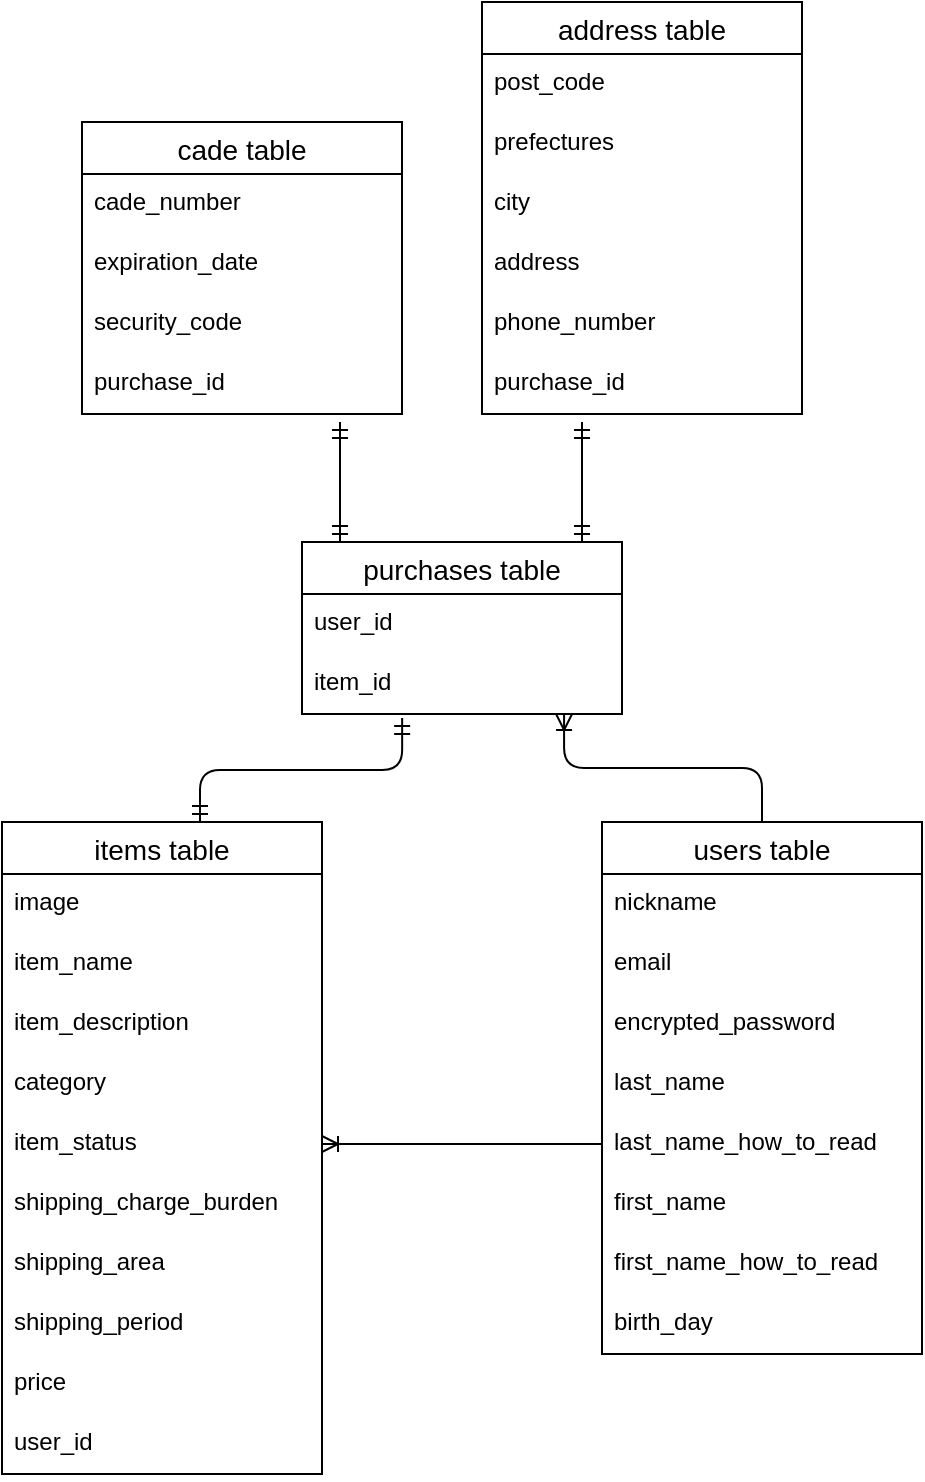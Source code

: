 <mxfile>
    <diagram id="NwWQ_m3tCYuYcGS7TPQx" name="ページ1">
        <mxGraphModel dx="1336" dy="1032" grid="1" gridSize="10" guides="1" tooltips="1" connect="1" arrows="1" fold="1" page="1" pageScale="1" pageWidth="827" pageHeight="1169" math="0" shadow="0">
            <root>
                <mxCell id="0"/>
                <mxCell id="1" parent="0"/>
                <mxCell id="OBZA6osav7crnBH1Awcp-1" value="users table" style="swimlane;fontStyle=0;childLayout=stackLayout;horizontal=1;startSize=26;horizontalStack=0;resizeParent=1;resizeParentMax=0;resizeLast=0;collapsible=1;marginBottom=0;align=center;fontSize=14;" parent="1" vertex="1">
                    <mxGeometry x="484" y="530" width="160" height="266" as="geometry"/>
                </mxCell>
                <mxCell id="OBZA6osav7crnBH1Awcp-2" value="nickname" style="text;strokeColor=none;fillColor=none;spacingLeft=4;spacingRight=4;overflow=hidden;rotatable=0;points=[[0,0.5],[1,0.5]];portConstraint=eastwest;fontSize=12;" parent="OBZA6osav7crnBH1Awcp-1" vertex="1">
                    <mxGeometry y="26" width="160" height="30" as="geometry"/>
                </mxCell>
                <mxCell id="OBZA6osav7crnBH1Awcp-3" value="email" style="text;strokeColor=none;fillColor=none;spacingLeft=4;spacingRight=4;overflow=hidden;rotatable=0;points=[[0,0.5],[1,0.5]];portConstraint=eastwest;fontSize=12;" parent="OBZA6osav7crnBH1Awcp-1" vertex="1">
                    <mxGeometry y="56" width="160" height="30" as="geometry"/>
                </mxCell>
                <mxCell id="OBZA6osav7crnBH1Awcp-4" value="encrypted_password" style="text;strokeColor=none;fillColor=none;spacingLeft=4;spacingRight=4;overflow=hidden;rotatable=0;points=[[0,0.5],[1,0.5]];portConstraint=eastwest;fontSize=12;" parent="OBZA6osav7crnBH1Awcp-1" vertex="1">
                    <mxGeometry y="86" width="160" height="30" as="geometry"/>
                </mxCell>
                <mxCell id="OBZA6osav7crnBH1Awcp-9" value="last_name" style="text;strokeColor=none;fillColor=none;spacingLeft=4;spacingRight=4;overflow=hidden;rotatable=0;points=[[0,0.5],[1,0.5]];portConstraint=eastwest;fontSize=12;" parent="OBZA6osav7crnBH1Awcp-1" vertex="1">
                    <mxGeometry y="116" width="160" height="30" as="geometry"/>
                </mxCell>
                <mxCell id="OBZA6osav7crnBH1Awcp-10" value="last_name_how_to_read" style="text;strokeColor=none;fillColor=none;spacingLeft=4;spacingRight=4;overflow=hidden;rotatable=0;points=[[0,0.5],[1,0.5]];portConstraint=eastwest;fontSize=12;" parent="OBZA6osav7crnBH1Awcp-1" vertex="1">
                    <mxGeometry y="146" width="160" height="30" as="geometry"/>
                </mxCell>
                <mxCell id="OBZA6osav7crnBH1Awcp-13" value="first_name" style="text;strokeColor=none;fillColor=none;spacingLeft=4;spacingRight=4;overflow=hidden;rotatable=0;points=[[0,0.5],[1,0.5]];portConstraint=eastwest;fontSize=12;" parent="OBZA6osav7crnBH1Awcp-1" vertex="1">
                    <mxGeometry y="176" width="160" height="30" as="geometry"/>
                </mxCell>
                <mxCell id="OBZA6osav7crnBH1Awcp-14" value="first_name_how_to_read" style="text;strokeColor=none;fillColor=none;spacingLeft=4;spacingRight=4;overflow=hidden;rotatable=0;points=[[0,0.5],[1,0.5]];portConstraint=eastwest;fontSize=12;" parent="OBZA6osav7crnBH1Awcp-1" vertex="1">
                    <mxGeometry y="206" width="160" height="30" as="geometry"/>
                </mxCell>
                <mxCell id="OBZA6osav7crnBH1Awcp-37" value="birth_day" style="text;strokeColor=none;fillColor=none;spacingLeft=4;spacingRight=4;overflow=hidden;rotatable=0;points=[[0,0.5],[1,0.5]];portConstraint=eastwest;fontSize=12;" parent="OBZA6osav7crnBH1Awcp-1" vertex="1">
                    <mxGeometry y="236" width="160" height="30" as="geometry"/>
                </mxCell>
                <mxCell id="OBZA6osav7crnBH1Awcp-17" value="items table" style="swimlane;fontStyle=0;childLayout=stackLayout;horizontal=1;startSize=26;horizontalStack=0;resizeParent=1;resizeParentMax=0;resizeLast=0;collapsible=1;marginBottom=0;align=center;fontSize=14;" parent="1" vertex="1">
                    <mxGeometry x="184" y="530" width="160" height="326" as="geometry"/>
                </mxCell>
                <mxCell id="OBZA6osav7crnBH1Awcp-18" value="image" style="text;strokeColor=none;fillColor=none;spacingLeft=4;spacingRight=4;overflow=hidden;rotatable=0;points=[[0,0.5],[1,0.5]];portConstraint=eastwest;fontSize=12;" parent="OBZA6osav7crnBH1Awcp-17" vertex="1">
                    <mxGeometry y="26" width="160" height="30" as="geometry"/>
                </mxCell>
                <mxCell id="OBZA6osav7crnBH1Awcp-19" value="item_name" style="text;strokeColor=none;fillColor=none;spacingLeft=4;spacingRight=4;overflow=hidden;rotatable=0;points=[[0,0.5],[1,0.5]];portConstraint=eastwest;fontSize=12;" parent="OBZA6osav7crnBH1Awcp-17" vertex="1">
                    <mxGeometry y="56" width="160" height="30" as="geometry"/>
                </mxCell>
                <mxCell id="OBZA6osav7crnBH1Awcp-20" value="item_description" style="text;strokeColor=none;fillColor=none;spacingLeft=4;spacingRight=4;overflow=hidden;rotatable=0;points=[[0,0.5],[1,0.5]];portConstraint=eastwest;fontSize=12;" parent="OBZA6osav7crnBH1Awcp-17" vertex="1">
                    <mxGeometry y="86" width="160" height="30" as="geometry"/>
                </mxCell>
                <mxCell id="OBZA6osav7crnBH1Awcp-21" value="category" style="text;strokeColor=none;fillColor=none;spacingLeft=4;spacingRight=4;overflow=hidden;rotatable=0;points=[[0,0.5],[1,0.5]];portConstraint=eastwest;fontSize=12;" parent="OBZA6osav7crnBH1Awcp-17" vertex="1">
                    <mxGeometry y="116" width="160" height="30" as="geometry"/>
                </mxCell>
                <mxCell id="OBZA6osav7crnBH1Awcp-23" value="item_status" style="text;strokeColor=none;fillColor=none;spacingLeft=4;spacingRight=4;overflow=hidden;rotatable=0;points=[[0,0.5],[1,0.5]];portConstraint=eastwest;fontSize=12;" parent="OBZA6osav7crnBH1Awcp-17" vertex="1">
                    <mxGeometry y="146" width="160" height="30" as="geometry"/>
                </mxCell>
                <mxCell id="OBZA6osav7crnBH1Awcp-22" value="shipping_charge_burden" style="text;strokeColor=none;fillColor=none;spacingLeft=4;spacingRight=4;overflow=hidden;rotatable=0;points=[[0,0.5],[1,0.5]];portConstraint=eastwest;fontSize=12;" parent="OBZA6osav7crnBH1Awcp-17" vertex="1">
                    <mxGeometry y="176" width="160" height="30" as="geometry"/>
                </mxCell>
                <mxCell id="OBZA6osav7crnBH1Awcp-24" value="shipping_area" style="text;strokeColor=none;fillColor=none;spacingLeft=4;spacingRight=4;overflow=hidden;rotatable=0;points=[[0,0.5],[1,0.5]];portConstraint=eastwest;fontSize=12;" parent="OBZA6osav7crnBH1Awcp-17" vertex="1">
                    <mxGeometry y="206" width="160" height="30" as="geometry"/>
                </mxCell>
                <mxCell id="OBZA6osav7crnBH1Awcp-25" value="shipping_period" style="text;strokeColor=none;fillColor=none;spacingLeft=4;spacingRight=4;overflow=hidden;rotatable=0;points=[[0,0.5],[1,0.5]];portConstraint=eastwest;fontSize=12;" parent="OBZA6osav7crnBH1Awcp-17" vertex="1">
                    <mxGeometry y="236" width="160" height="30" as="geometry"/>
                </mxCell>
                <mxCell id="OBZA6osav7crnBH1Awcp-26" value="price" style="text;strokeColor=none;fillColor=none;spacingLeft=4;spacingRight=4;overflow=hidden;rotatable=0;points=[[0,0.5],[1,0.5]];portConstraint=eastwest;fontSize=12;" parent="OBZA6osav7crnBH1Awcp-17" vertex="1">
                    <mxGeometry y="266" width="160" height="30" as="geometry"/>
                </mxCell>
                <mxCell id="OBZA6osav7crnBH1Awcp-27" value="user_id" style="text;strokeColor=none;fillColor=none;spacingLeft=4;spacingRight=4;overflow=hidden;rotatable=0;points=[[0,0.5],[1,0.5]];portConstraint=eastwest;fontSize=12;" parent="OBZA6osav7crnBH1Awcp-17" vertex="1">
                    <mxGeometry y="296" width="160" height="30" as="geometry"/>
                </mxCell>
                <mxCell id="OBZA6osav7crnBH1Awcp-29" value="address table" style="swimlane;fontStyle=0;childLayout=stackLayout;horizontal=1;startSize=26;horizontalStack=0;resizeParent=1;resizeParentMax=0;resizeLast=0;collapsible=1;marginBottom=0;align=center;fontSize=14;" parent="1" vertex="1">
                    <mxGeometry x="424" y="120" width="160" height="206" as="geometry"/>
                </mxCell>
                <mxCell id="OBZA6osav7crnBH1Awcp-43" value="post_code" style="text;strokeColor=none;fillColor=none;spacingLeft=4;spacingRight=4;overflow=hidden;rotatable=0;points=[[0,0.5],[1,0.5]];portConstraint=eastwest;fontSize=12;" parent="OBZA6osav7crnBH1Awcp-29" vertex="1">
                    <mxGeometry y="26" width="160" height="30" as="geometry"/>
                </mxCell>
                <mxCell id="OBZA6osav7crnBH1Awcp-44" value="prefectures" style="text;strokeColor=none;fillColor=none;spacingLeft=4;spacingRight=4;overflow=hidden;rotatable=0;points=[[0,0.5],[1,0.5]];portConstraint=eastwest;fontSize=12;" parent="OBZA6osav7crnBH1Awcp-29" vertex="1">
                    <mxGeometry y="56" width="160" height="30" as="geometry"/>
                </mxCell>
                <mxCell id="OBZA6osav7crnBH1Awcp-39" value="city" style="text;strokeColor=none;fillColor=none;spacingLeft=4;spacingRight=4;overflow=hidden;rotatable=0;points=[[0,0.5],[1,0.5]];portConstraint=eastwest;fontSize=12;" parent="OBZA6osav7crnBH1Awcp-29" vertex="1">
                    <mxGeometry y="86" width="160" height="30" as="geometry"/>
                </mxCell>
                <mxCell id="OBZA6osav7crnBH1Awcp-40" value="address" style="text;strokeColor=none;fillColor=none;spacingLeft=4;spacingRight=4;overflow=hidden;rotatable=0;points=[[0,0.5],[1,0.5]];portConstraint=eastwest;fontSize=12;" parent="OBZA6osav7crnBH1Awcp-29" vertex="1">
                    <mxGeometry y="116" width="160" height="30" as="geometry"/>
                </mxCell>
                <mxCell id="2" value="phone_number" style="text;strokeColor=none;fillColor=none;spacingLeft=4;spacingRight=4;overflow=hidden;rotatable=0;points=[[0,0.5],[1,0.5]];portConstraint=eastwest;fontSize=12;" parent="OBZA6osav7crnBH1Awcp-29" vertex="1">
                    <mxGeometry y="146" width="160" height="30" as="geometry"/>
                </mxCell>
                <mxCell id="OBZA6osav7crnBH1Awcp-42" value="purchase_id" style="text;strokeColor=none;fillColor=none;spacingLeft=4;spacingRight=4;overflow=hidden;rotatable=0;points=[[0,0.5],[1,0.5]];portConstraint=eastwest;fontSize=12;" parent="OBZA6osav7crnBH1Awcp-29" vertex="1">
                    <mxGeometry y="176" width="160" height="30" as="geometry"/>
                </mxCell>
                <mxCell id="3" value="cade table" style="swimlane;fontStyle=0;childLayout=stackLayout;horizontal=1;startSize=26;horizontalStack=0;resizeParent=1;resizeParentMax=0;resizeLast=0;collapsible=1;marginBottom=0;align=center;fontSize=14;" vertex="1" parent="1">
                    <mxGeometry x="224" y="180" width="160" height="146" as="geometry"/>
                </mxCell>
                <mxCell id="4" value="cade_number" style="text;strokeColor=none;fillColor=none;spacingLeft=4;spacingRight=4;overflow=hidden;rotatable=0;points=[[0,0.5],[1,0.5]];portConstraint=eastwest;fontSize=12;" vertex="1" parent="3">
                    <mxGeometry y="26" width="160" height="30" as="geometry"/>
                </mxCell>
                <mxCell id="5" value="expiration_date" style="text;strokeColor=none;fillColor=none;spacingLeft=4;spacingRight=4;overflow=hidden;rotatable=0;points=[[0,0.5],[1,0.5]];portConstraint=eastwest;fontSize=12;" vertex="1" parent="3">
                    <mxGeometry y="56" width="160" height="30" as="geometry"/>
                </mxCell>
                <mxCell id="6" value="security_code" style="text;strokeColor=none;fillColor=none;spacingLeft=4;spacingRight=4;overflow=hidden;rotatable=0;points=[[0,0.5],[1,0.5]];portConstraint=eastwest;fontSize=12;" vertex="1" parent="3">
                    <mxGeometry y="86" width="160" height="30" as="geometry"/>
                </mxCell>
                <mxCell id="9" value="purchase_id" style="text;strokeColor=none;fillColor=none;spacingLeft=4;spacingRight=4;overflow=hidden;rotatable=0;points=[[0,0.5],[1,0.5]];portConstraint=eastwest;fontSize=12;" vertex="1" parent="3">
                    <mxGeometry y="116" width="160" height="30" as="geometry"/>
                </mxCell>
                <mxCell id="10" value="purchases table" style="swimlane;fontStyle=0;childLayout=stackLayout;horizontal=1;startSize=26;horizontalStack=0;resizeParent=1;resizeParentMax=0;resizeLast=0;collapsible=1;marginBottom=0;align=center;fontSize=14;" vertex="1" parent="1">
                    <mxGeometry x="334" y="390" width="160" height="86" as="geometry"/>
                </mxCell>
                <mxCell id="11" value="user_id" style="text;strokeColor=none;fillColor=none;spacingLeft=4;spacingRight=4;overflow=hidden;rotatable=0;points=[[0,0.5],[1,0.5]];portConstraint=eastwest;fontSize=12;" vertex="1" parent="10">
                    <mxGeometry y="26" width="160" height="30" as="geometry"/>
                </mxCell>
                <mxCell id="12" value="item_id" style="text;strokeColor=none;fillColor=none;spacingLeft=4;spacingRight=4;overflow=hidden;rotatable=0;points=[[0,0.5],[1,0.5]];portConstraint=eastwest;fontSize=12;" vertex="1" parent="10">
                    <mxGeometry y="56" width="160" height="30" as="geometry"/>
                </mxCell>
                <mxCell id="24" value="" style="fontSize=12;html=1;endArrow=ERoneToMany;exitX=0;exitY=0.5;exitDx=0;exitDy=0;entryX=1;entryY=0.5;entryDx=0;entryDy=0;" edge="1" parent="1" source="OBZA6osav7crnBH1Awcp-10" target="OBZA6osav7crnBH1Awcp-23">
                    <mxGeometry width="100" height="100" relative="1" as="geometry">
                        <mxPoint x="364" y="704" as="sourcePoint"/>
                        <mxPoint x="364" y="604" as="targetPoint"/>
                    </mxGeometry>
                </mxCell>
                <mxCell id="25" value="" style="edgeStyle=elbowEdgeStyle;fontSize=12;html=1;endArrow=ERoneToMany;elbow=vertical;exitX=0.5;exitY=0;exitDx=0;exitDy=0;entryX=0.819;entryY=1;entryDx=0;entryDy=0;entryPerimeter=0;" edge="1" parent="1" source="OBZA6osav7crnBH1Awcp-1" target="12">
                    <mxGeometry width="100" height="100" relative="1" as="geometry">
                        <mxPoint x="534" y="500" as="sourcePoint"/>
                        <mxPoint x="464" y="470" as="targetPoint"/>
                    </mxGeometry>
                </mxCell>
                <mxCell id="26" value="" style="edgeStyle=elbowEdgeStyle;fontSize=12;html=1;endArrow=ERmandOne;startArrow=ERmandOne;elbow=vertical;entryX=0.313;entryY=1.067;entryDx=0;entryDy=0;entryPerimeter=0;" edge="1" parent="1" target="12">
                    <mxGeometry width="100" height="100" relative="1" as="geometry">
                        <mxPoint x="283" y="530" as="sourcePoint"/>
                        <mxPoint x="394" y="410" as="targetPoint"/>
                    </mxGeometry>
                </mxCell>
                <mxCell id="27" value="" style="fontSize=12;html=1;endArrow=ERmandOne;startArrow=ERmandOne;" edge="1" parent="1">
                    <mxGeometry width="100" height="100" relative="1" as="geometry">
                        <mxPoint x="353" y="390" as="sourcePoint"/>
                        <mxPoint x="353" y="330" as="targetPoint"/>
                    </mxGeometry>
                </mxCell>
                <mxCell id="28" value="" style="fontSize=12;html=1;endArrow=ERmandOne;startArrow=ERmandOne;" edge="1" parent="1">
                    <mxGeometry width="100" height="100" relative="1" as="geometry">
                        <mxPoint x="474" y="390" as="sourcePoint"/>
                        <mxPoint x="474" y="330" as="targetPoint"/>
                    </mxGeometry>
                </mxCell>
            </root>
        </mxGraphModel>
    </diagram>
</mxfile>